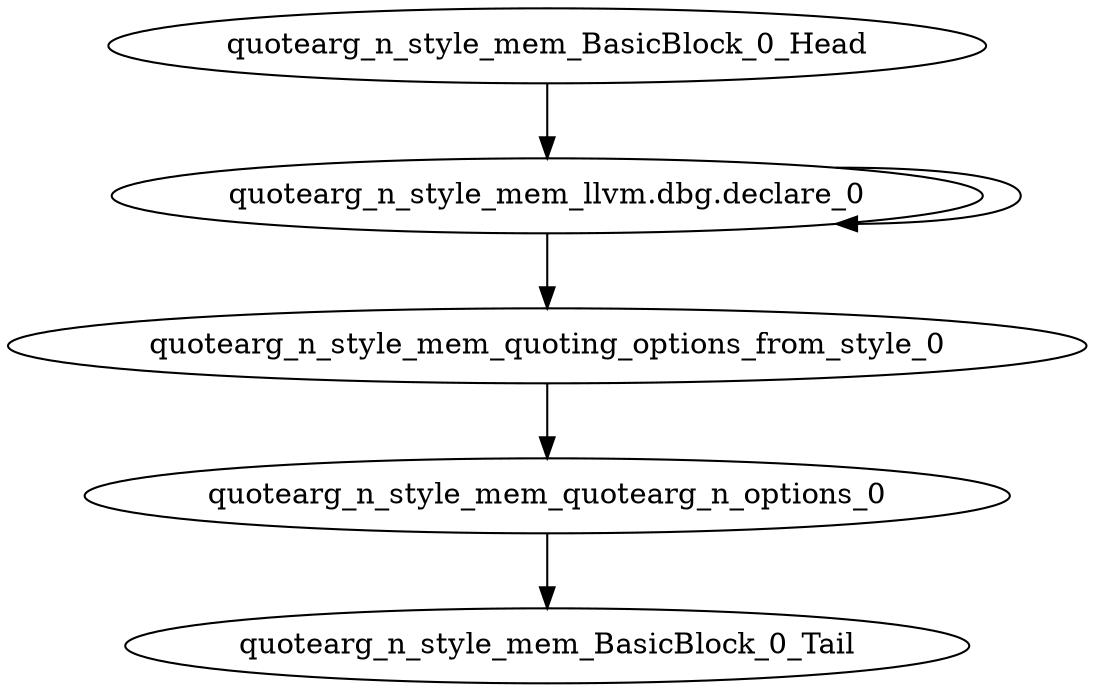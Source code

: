 digraph G {
    "quotearg_n_style_mem_BasicBlock_0_Head" -> "quotearg_n_style_mem_llvm.dbg.declare_0"
    "quotearg_n_style_mem_llvm.dbg.declare_0" -> "quotearg_n_style_mem_llvm.dbg.declare_0"
    "quotearg_n_style_mem_llvm.dbg.declare_0" -> "quotearg_n_style_mem_quoting_options_from_style_0"
    "quotearg_n_style_mem_quoting_options_from_style_0" -> "quotearg_n_style_mem_quotearg_n_options_0"
    "quotearg_n_style_mem_quotearg_n_options_0" -> "quotearg_n_style_mem_BasicBlock_0_Tail"
}

